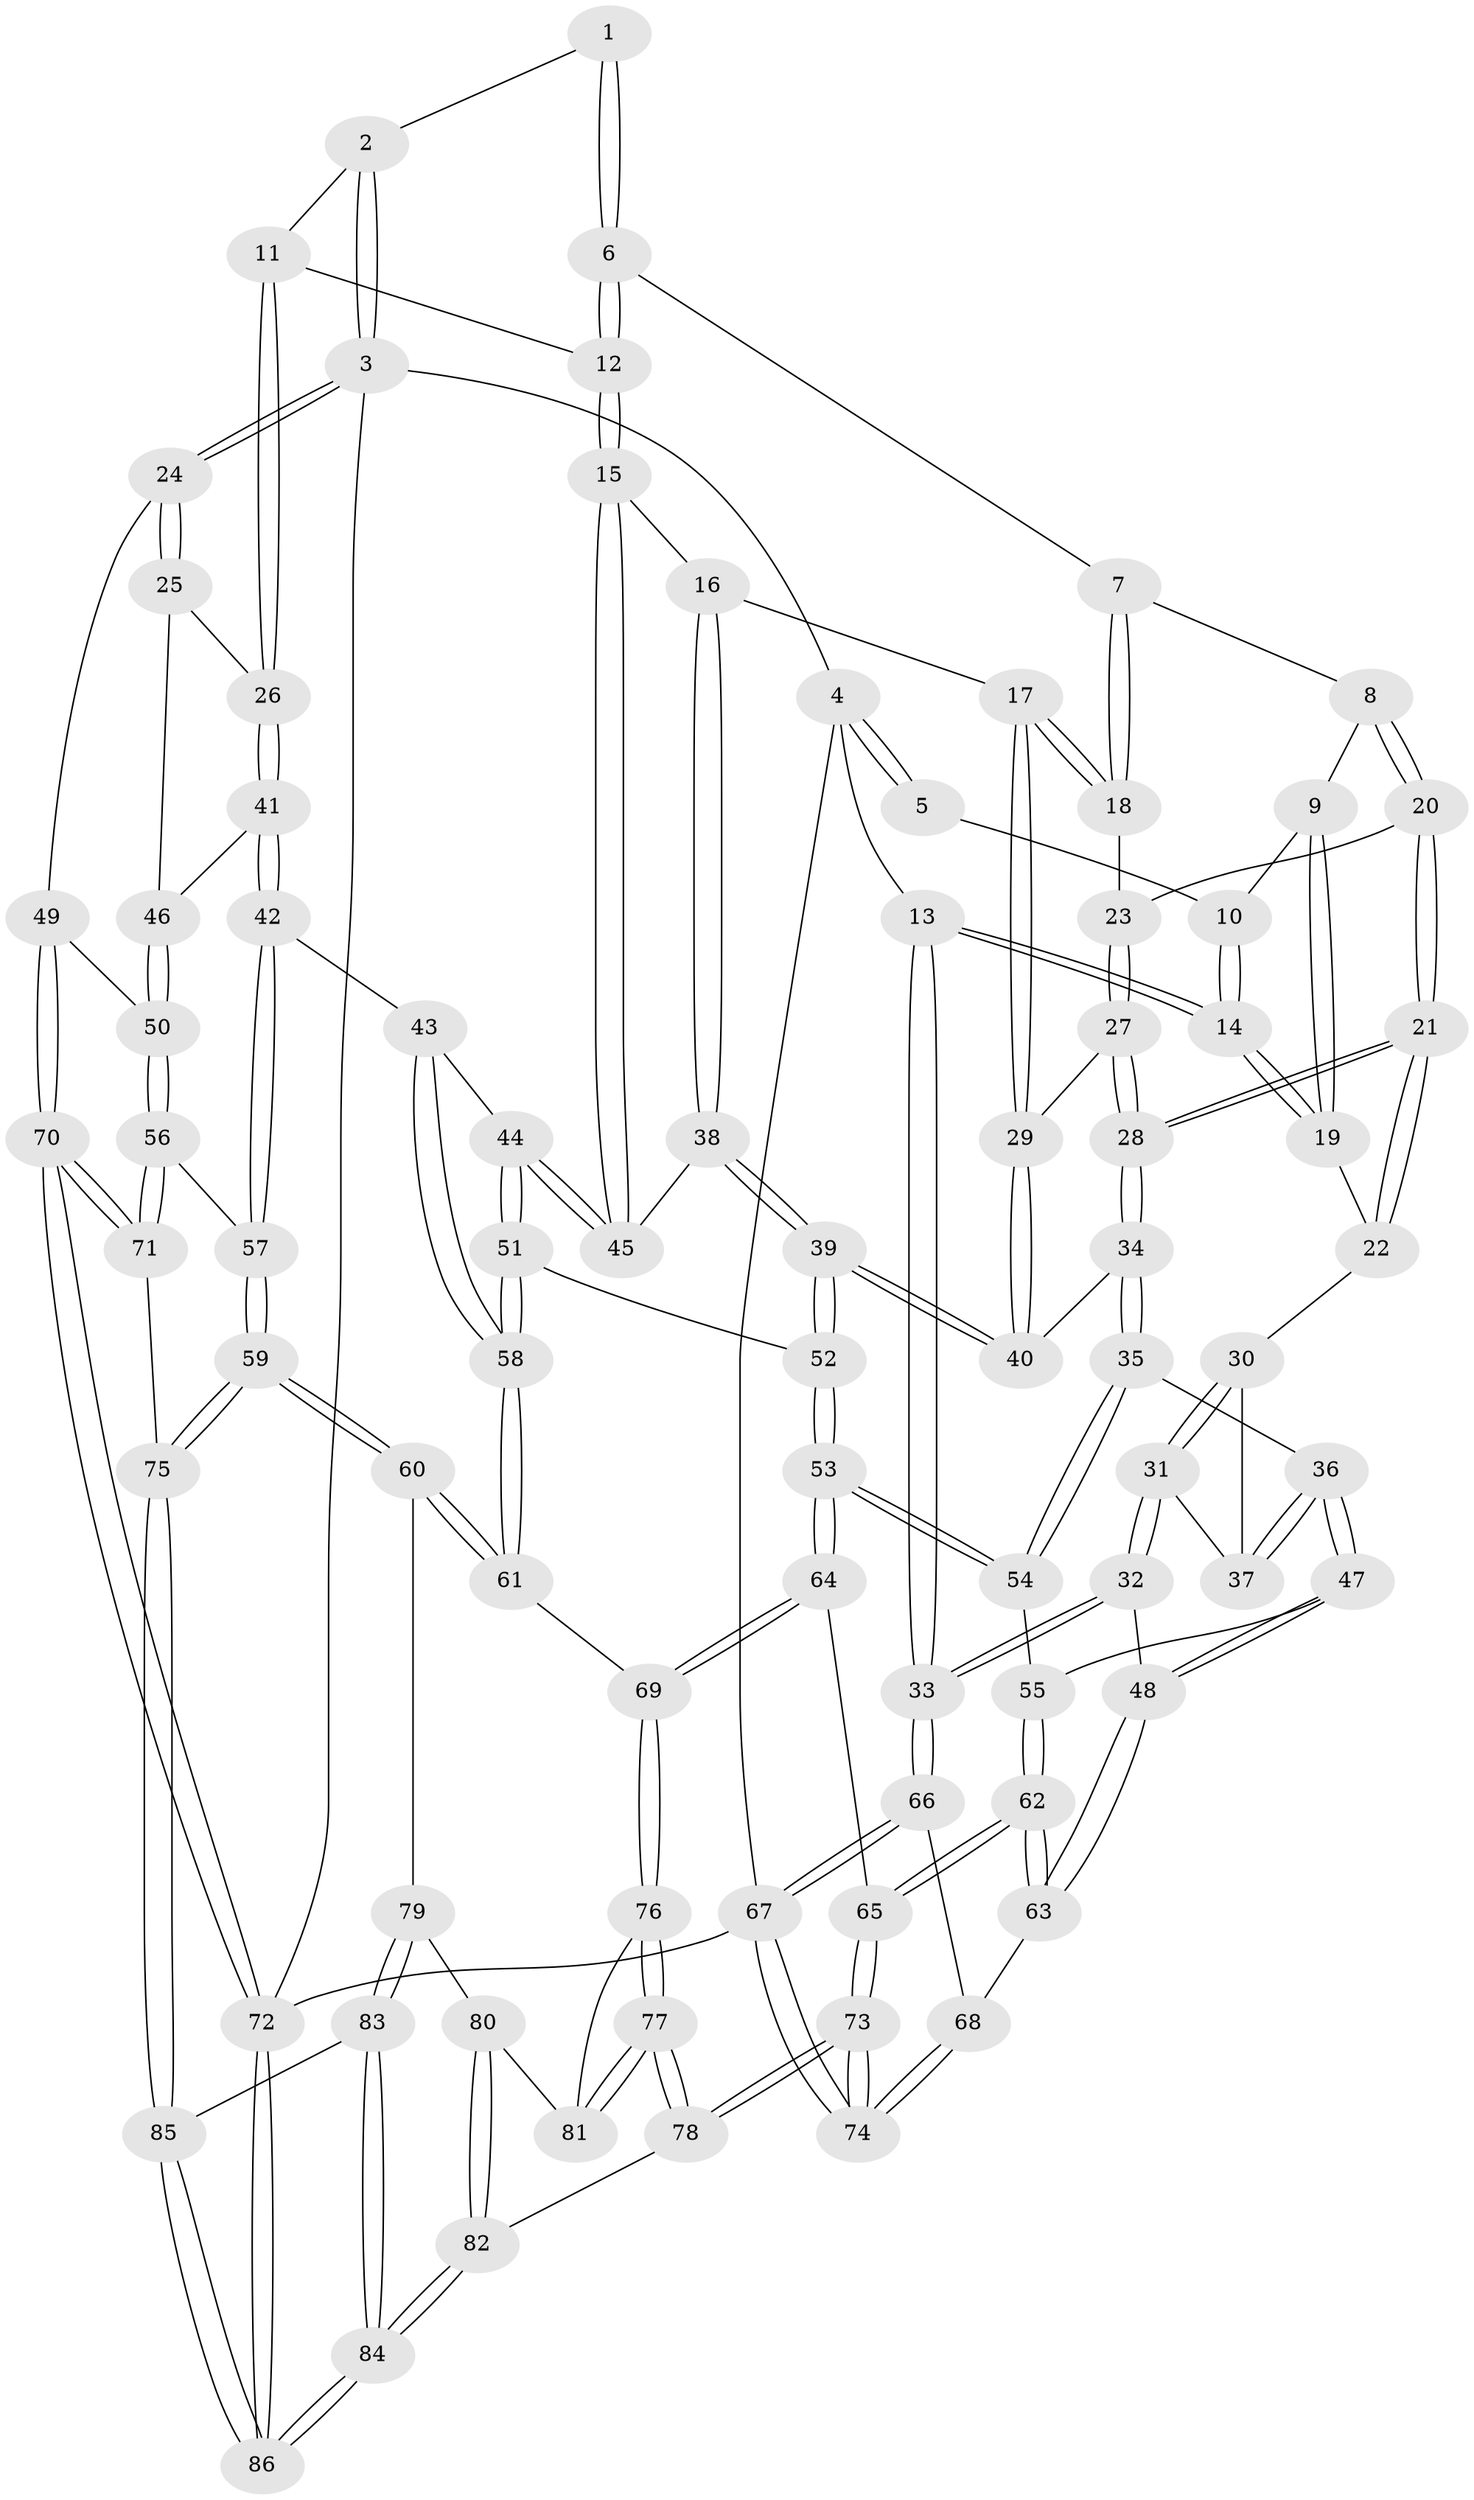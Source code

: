 // Generated by graph-tools (version 1.1) at 2025/00/03/09/25 05:00:01]
// undirected, 86 vertices, 212 edges
graph export_dot {
graph [start="1"]
  node [color=gray90,style=filled];
  1 [pos="+0.3958819557138084+0"];
  2 [pos="+0.8307634730671956+0"];
  3 [pos="+1+0"];
  4 [pos="+0+0"];
  5 [pos="+0.33384888730224355+0"];
  6 [pos="+0.4837119281124403+0.060813452350988895"];
  7 [pos="+0.4008983150550695+0.1369257589246568"];
  8 [pos="+0.2554064483557243+0.11398679978382699"];
  9 [pos="+0.24864321135047+0.10376874304360198"];
  10 [pos="+0.25380621791906144+0.004542954265907208"];
  11 [pos="+0.7841601190729678+0.07440711671721592"];
  12 [pos="+0.616225048935577+0.16976093990218746"];
  13 [pos="+0+0"];
  14 [pos="+0+0.10120722252486457"];
  15 [pos="+0.6078744359287361+0.20331584834951943"];
  16 [pos="+0.42859987563697954+0.26082314835663184"];
  17 [pos="+0.4133837053738149+0.26073769896840776"];
  18 [pos="+0.38352864763050615+0.23226503099095144"];
  19 [pos="+0.051324063901620864+0.17771328306446793"];
  20 [pos="+0.2602858628649404+0.1481776091588114"];
  21 [pos="+0.16852588993919315+0.2741437769805008"];
  22 [pos="+0.053748911309261196+0.18143973549833417"];
  23 [pos="+0.31065469836607074+0.23608726529123306"];
  24 [pos="+1+0.23369470553204041"];
  25 [pos="+0.9543187414830295+0.21619394142631213"];
  26 [pos="+0.9158915987958862+0.2041130530536643"];
  27 [pos="+0.29151701634646693+0.2639641434260312"];
  28 [pos="+0.21042070426858744+0.3446819063804054"];
  29 [pos="+0.3839985348518378+0.35192132347923716"];
  30 [pos="+0.05232586458962698+0.22773278322562548"];
  31 [pos="+0.03070222045849134+0.3630762120602046"];
  32 [pos="+0+0.43236829687184125"];
  33 [pos="+0+0.43386415186142685"];
  34 [pos="+0.2103112317210065+0.3668365617301868"];
  35 [pos="+0.20415955589250806+0.37654041700903146"];
  36 [pos="+0.183932447711403+0.39148479960614674"];
  37 [pos="+0.09613846022363433+0.36604992276034665"];
  38 [pos="+0.4969957129450891+0.3672157077298279"];
  39 [pos="+0.4044038399774126+0.42238172516899297"];
  40 [pos="+0.3785656398322968+0.3923633554227193"];
  41 [pos="+0.7404285563261678+0.40233857419975444"];
  42 [pos="+0.6942525653547557+0.42471213813622777"];
  43 [pos="+0.6855626354060129+0.4194666648465759"];
  44 [pos="+0.6655149862042198+0.40280161856527835"];
  45 [pos="+0.6289285885716973+0.3459415330691834"];
  46 [pos="+0.9011813844209668+0.4289421787841555"];
  47 [pos="+0.1489298543456106+0.45326798875718005"];
  48 [pos="+0.1131575570145766+0.5093665910812616"];
  49 [pos="+1+0.4766695893342457"];
  50 [pos="+0.9631346630884279+0.5013399871157587"];
  51 [pos="+0.4379289096525095+0.5162201723591626"];
  52 [pos="+0.4138716363745352+0.504211710834957"];
  53 [pos="+0.35412378849316484+0.5389330035735398"];
  54 [pos="+0.30853467903013065+0.53594215707523"];
  55 [pos="+0.28967765650907656+0.5464613772987749"];
  56 [pos="+0.8231356397608354+0.6269077908047813"];
  57 [pos="+0.7602625603596684+0.656572399855405"];
  58 [pos="+0.4994825586735619+0.5974301026233382"];
  59 [pos="+0.7422083183676238+0.7032602301543676"];
  60 [pos="+0.7326244112514145+0.7056250461824319"];
  61 [pos="+0.5296804184900582+0.6727804370510787"];
  62 [pos="+0.1665092210506361+0.6264414276644251"];
  63 [pos="+0.13280853755295965+0.611640945099411"];
  64 [pos="+0.3502286448818625+0.721243036996248"];
  65 [pos="+0.24674658797447024+0.7366111844887154"];
  66 [pos="+0+0.7441106608024176"];
  67 [pos="+0+1"];
  68 [pos="+0.1115950162107198+0.6236125151855055"];
  69 [pos="+0.4260049906408492+0.7496447129218944"];
  70 [pos="+1+0.6927579551488671"];
  71 [pos="+1+0.6939961997933037"];
  72 [pos="+1+1"];
  73 [pos="+0.06116206221318729+1"];
  74 [pos="+0.019349748599234003+1"];
  75 [pos="+0.7988703158494851+0.7805684097262654"];
  76 [pos="+0.42759006442637265+0.7611627775453679"];
  77 [pos="+0.4294944492165672+0.9169614823899872"];
  78 [pos="+0.3853762954109581+1"];
  79 [pos="+0.6423931845697138+0.814742053574698"];
  80 [pos="+0.6216983574717041+0.8305013398905051"];
  81 [pos="+0.5751505648585225+0.8384069294184683"];
  82 [pos="+0.4782470984764358+1"];
  83 [pos="+0.6526966738038332+0.9701430624569866"];
  84 [pos="+0.5676861341487727+1"];
  85 [pos="+0.8101056787749797+0.8078768788605815"];
  86 [pos="+1+1"];
  1 -- 2;
  1 -- 6;
  1 -- 6;
  2 -- 3;
  2 -- 3;
  2 -- 11;
  3 -- 4;
  3 -- 24;
  3 -- 24;
  3 -- 72;
  4 -- 5;
  4 -- 5;
  4 -- 13;
  4 -- 67;
  5 -- 10;
  6 -- 7;
  6 -- 12;
  6 -- 12;
  7 -- 8;
  7 -- 18;
  7 -- 18;
  8 -- 9;
  8 -- 20;
  8 -- 20;
  9 -- 10;
  9 -- 19;
  9 -- 19;
  10 -- 14;
  10 -- 14;
  11 -- 12;
  11 -- 26;
  11 -- 26;
  12 -- 15;
  12 -- 15;
  13 -- 14;
  13 -- 14;
  13 -- 33;
  13 -- 33;
  14 -- 19;
  14 -- 19;
  15 -- 16;
  15 -- 45;
  15 -- 45;
  16 -- 17;
  16 -- 38;
  16 -- 38;
  17 -- 18;
  17 -- 18;
  17 -- 29;
  17 -- 29;
  18 -- 23;
  19 -- 22;
  20 -- 21;
  20 -- 21;
  20 -- 23;
  21 -- 22;
  21 -- 22;
  21 -- 28;
  21 -- 28;
  22 -- 30;
  23 -- 27;
  23 -- 27;
  24 -- 25;
  24 -- 25;
  24 -- 49;
  25 -- 26;
  25 -- 46;
  26 -- 41;
  26 -- 41;
  27 -- 28;
  27 -- 28;
  27 -- 29;
  28 -- 34;
  28 -- 34;
  29 -- 40;
  29 -- 40;
  30 -- 31;
  30 -- 31;
  30 -- 37;
  31 -- 32;
  31 -- 32;
  31 -- 37;
  32 -- 33;
  32 -- 33;
  32 -- 48;
  33 -- 66;
  33 -- 66;
  34 -- 35;
  34 -- 35;
  34 -- 40;
  35 -- 36;
  35 -- 54;
  35 -- 54;
  36 -- 37;
  36 -- 37;
  36 -- 47;
  36 -- 47;
  38 -- 39;
  38 -- 39;
  38 -- 45;
  39 -- 40;
  39 -- 40;
  39 -- 52;
  39 -- 52;
  41 -- 42;
  41 -- 42;
  41 -- 46;
  42 -- 43;
  42 -- 57;
  42 -- 57;
  43 -- 44;
  43 -- 58;
  43 -- 58;
  44 -- 45;
  44 -- 45;
  44 -- 51;
  44 -- 51;
  46 -- 50;
  46 -- 50;
  47 -- 48;
  47 -- 48;
  47 -- 55;
  48 -- 63;
  48 -- 63;
  49 -- 50;
  49 -- 70;
  49 -- 70;
  50 -- 56;
  50 -- 56;
  51 -- 52;
  51 -- 58;
  51 -- 58;
  52 -- 53;
  52 -- 53;
  53 -- 54;
  53 -- 54;
  53 -- 64;
  53 -- 64;
  54 -- 55;
  55 -- 62;
  55 -- 62;
  56 -- 57;
  56 -- 71;
  56 -- 71;
  57 -- 59;
  57 -- 59;
  58 -- 61;
  58 -- 61;
  59 -- 60;
  59 -- 60;
  59 -- 75;
  59 -- 75;
  60 -- 61;
  60 -- 61;
  60 -- 79;
  61 -- 69;
  62 -- 63;
  62 -- 63;
  62 -- 65;
  62 -- 65;
  63 -- 68;
  64 -- 65;
  64 -- 69;
  64 -- 69;
  65 -- 73;
  65 -- 73;
  66 -- 67;
  66 -- 67;
  66 -- 68;
  67 -- 74;
  67 -- 74;
  67 -- 72;
  68 -- 74;
  68 -- 74;
  69 -- 76;
  69 -- 76;
  70 -- 71;
  70 -- 71;
  70 -- 72;
  70 -- 72;
  71 -- 75;
  72 -- 86;
  72 -- 86;
  73 -- 74;
  73 -- 74;
  73 -- 78;
  73 -- 78;
  75 -- 85;
  75 -- 85;
  76 -- 77;
  76 -- 77;
  76 -- 81;
  77 -- 78;
  77 -- 78;
  77 -- 81;
  77 -- 81;
  78 -- 82;
  79 -- 80;
  79 -- 83;
  79 -- 83;
  80 -- 81;
  80 -- 82;
  80 -- 82;
  82 -- 84;
  82 -- 84;
  83 -- 84;
  83 -- 84;
  83 -- 85;
  84 -- 86;
  84 -- 86;
  85 -- 86;
  85 -- 86;
}
